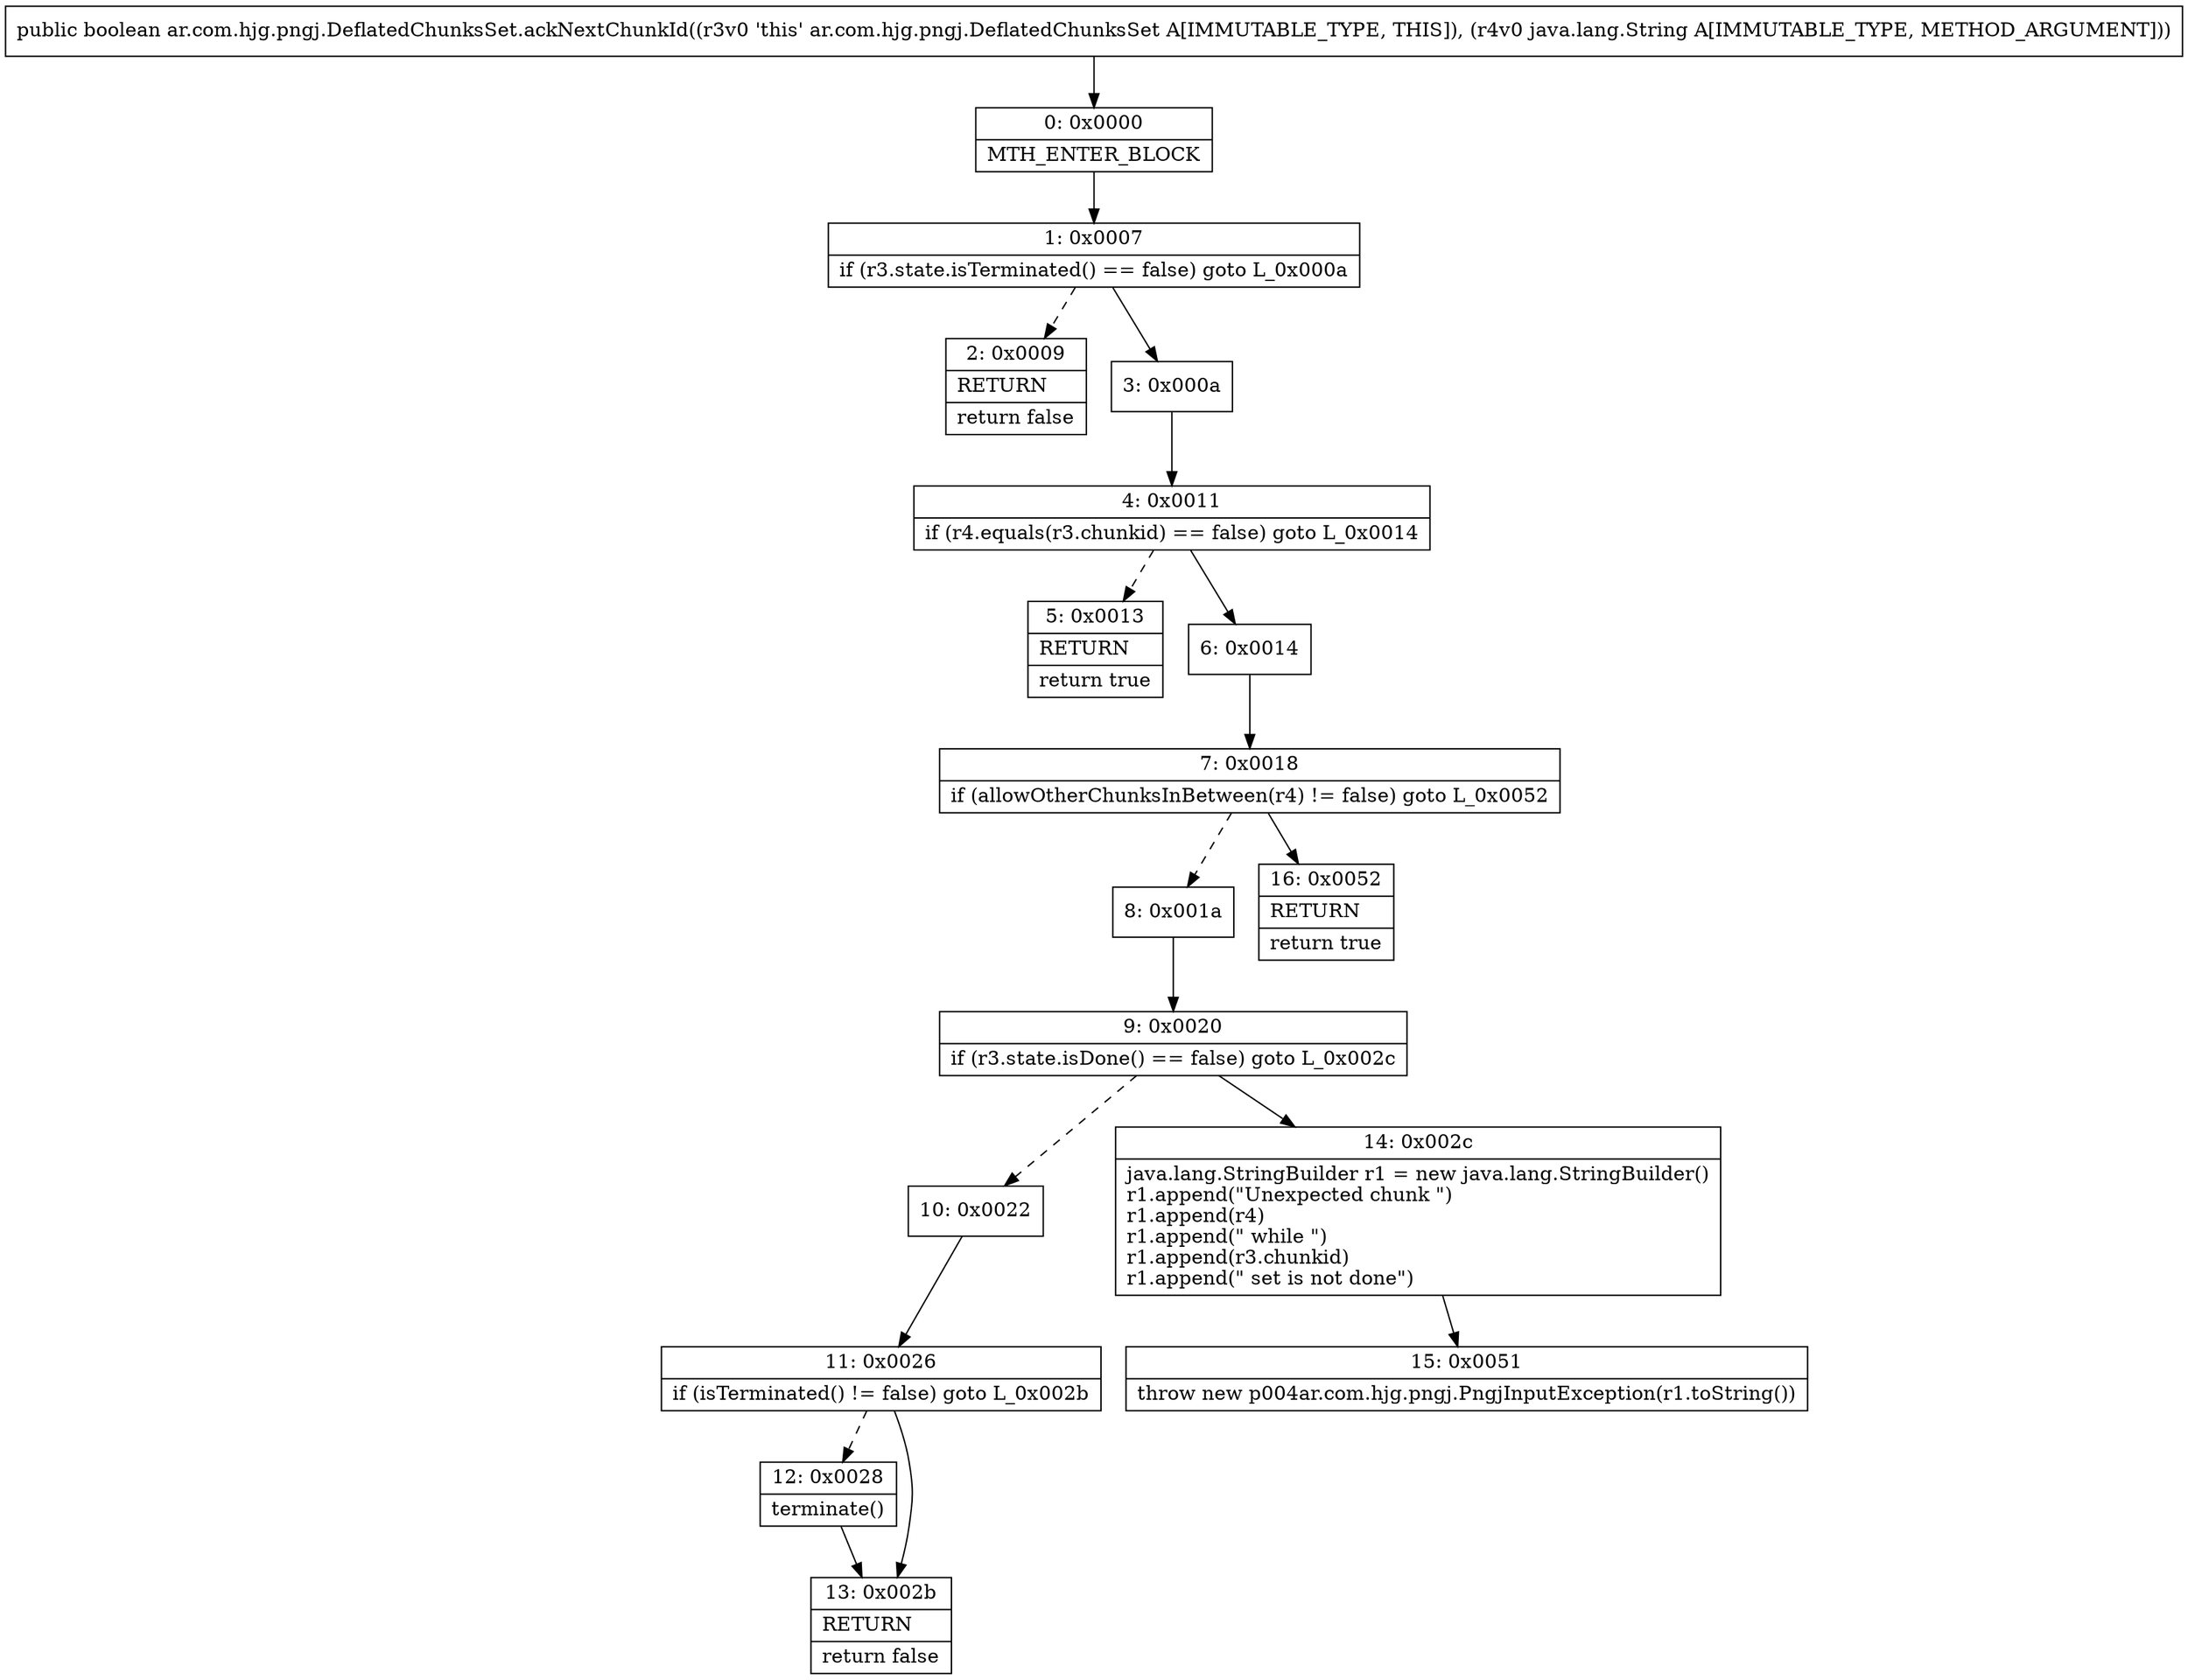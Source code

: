digraph "CFG forar.com.hjg.pngj.DeflatedChunksSet.ackNextChunkId(Ljava\/lang\/String;)Z" {
Node_0 [shape=record,label="{0\:\ 0x0000|MTH_ENTER_BLOCK\l}"];
Node_1 [shape=record,label="{1\:\ 0x0007|if (r3.state.isTerminated() == false) goto L_0x000a\l}"];
Node_2 [shape=record,label="{2\:\ 0x0009|RETURN\l|return false\l}"];
Node_3 [shape=record,label="{3\:\ 0x000a}"];
Node_4 [shape=record,label="{4\:\ 0x0011|if (r4.equals(r3.chunkid) == false) goto L_0x0014\l}"];
Node_5 [shape=record,label="{5\:\ 0x0013|RETURN\l|return true\l}"];
Node_6 [shape=record,label="{6\:\ 0x0014}"];
Node_7 [shape=record,label="{7\:\ 0x0018|if (allowOtherChunksInBetween(r4) != false) goto L_0x0052\l}"];
Node_8 [shape=record,label="{8\:\ 0x001a}"];
Node_9 [shape=record,label="{9\:\ 0x0020|if (r3.state.isDone() == false) goto L_0x002c\l}"];
Node_10 [shape=record,label="{10\:\ 0x0022}"];
Node_11 [shape=record,label="{11\:\ 0x0026|if (isTerminated() != false) goto L_0x002b\l}"];
Node_12 [shape=record,label="{12\:\ 0x0028|terminate()\l}"];
Node_13 [shape=record,label="{13\:\ 0x002b|RETURN\l|return false\l}"];
Node_14 [shape=record,label="{14\:\ 0x002c|java.lang.StringBuilder r1 = new java.lang.StringBuilder()\lr1.append(\"Unexpected chunk \")\lr1.append(r4)\lr1.append(\" while \")\lr1.append(r3.chunkid)\lr1.append(\" set is not done\")\l}"];
Node_15 [shape=record,label="{15\:\ 0x0051|throw new p004ar.com.hjg.pngj.PngjInputException(r1.toString())\l}"];
Node_16 [shape=record,label="{16\:\ 0x0052|RETURN\l|return true\l}"];
MethodNode[shape=record,label="{public boolean ar.com.hjg.pngj.DeflatedChunksSet.ackNextChunkId((r3v0 'this' ar.com.hjg.pngj.DeflatedChunksSet A[IMMUTABLE_TYPE, THIS]), (r4v0 java.lang.String A[IMMUTABLE_TYPE, METHOD_ARGUMENT])) }"];
MethodNode -> Node_0;
Node_0 -> Node_1;
Node_1 -> Node_2[style=dashed];
Node_1 -> Node_3;
Node_3 -> Node_4;
Node_4 -> Node_5[style=dashed];
Node_4 -> Node_6;
Node_6 -> Node_7;
Node_7 -> Node_8[style=dashed];
Node_7 -> Node_16;
Node_8 -> Node_9;
Node_9 -> Node_10[style=dashed];
Node_9 -> Node_14;
Node_10 -> Node_11;
Node_11 -> Node_12[style=dashed];
Node_11 -> Node_13;
Node_12 -> Node_13;
Node_14 -> Node_15;
}

